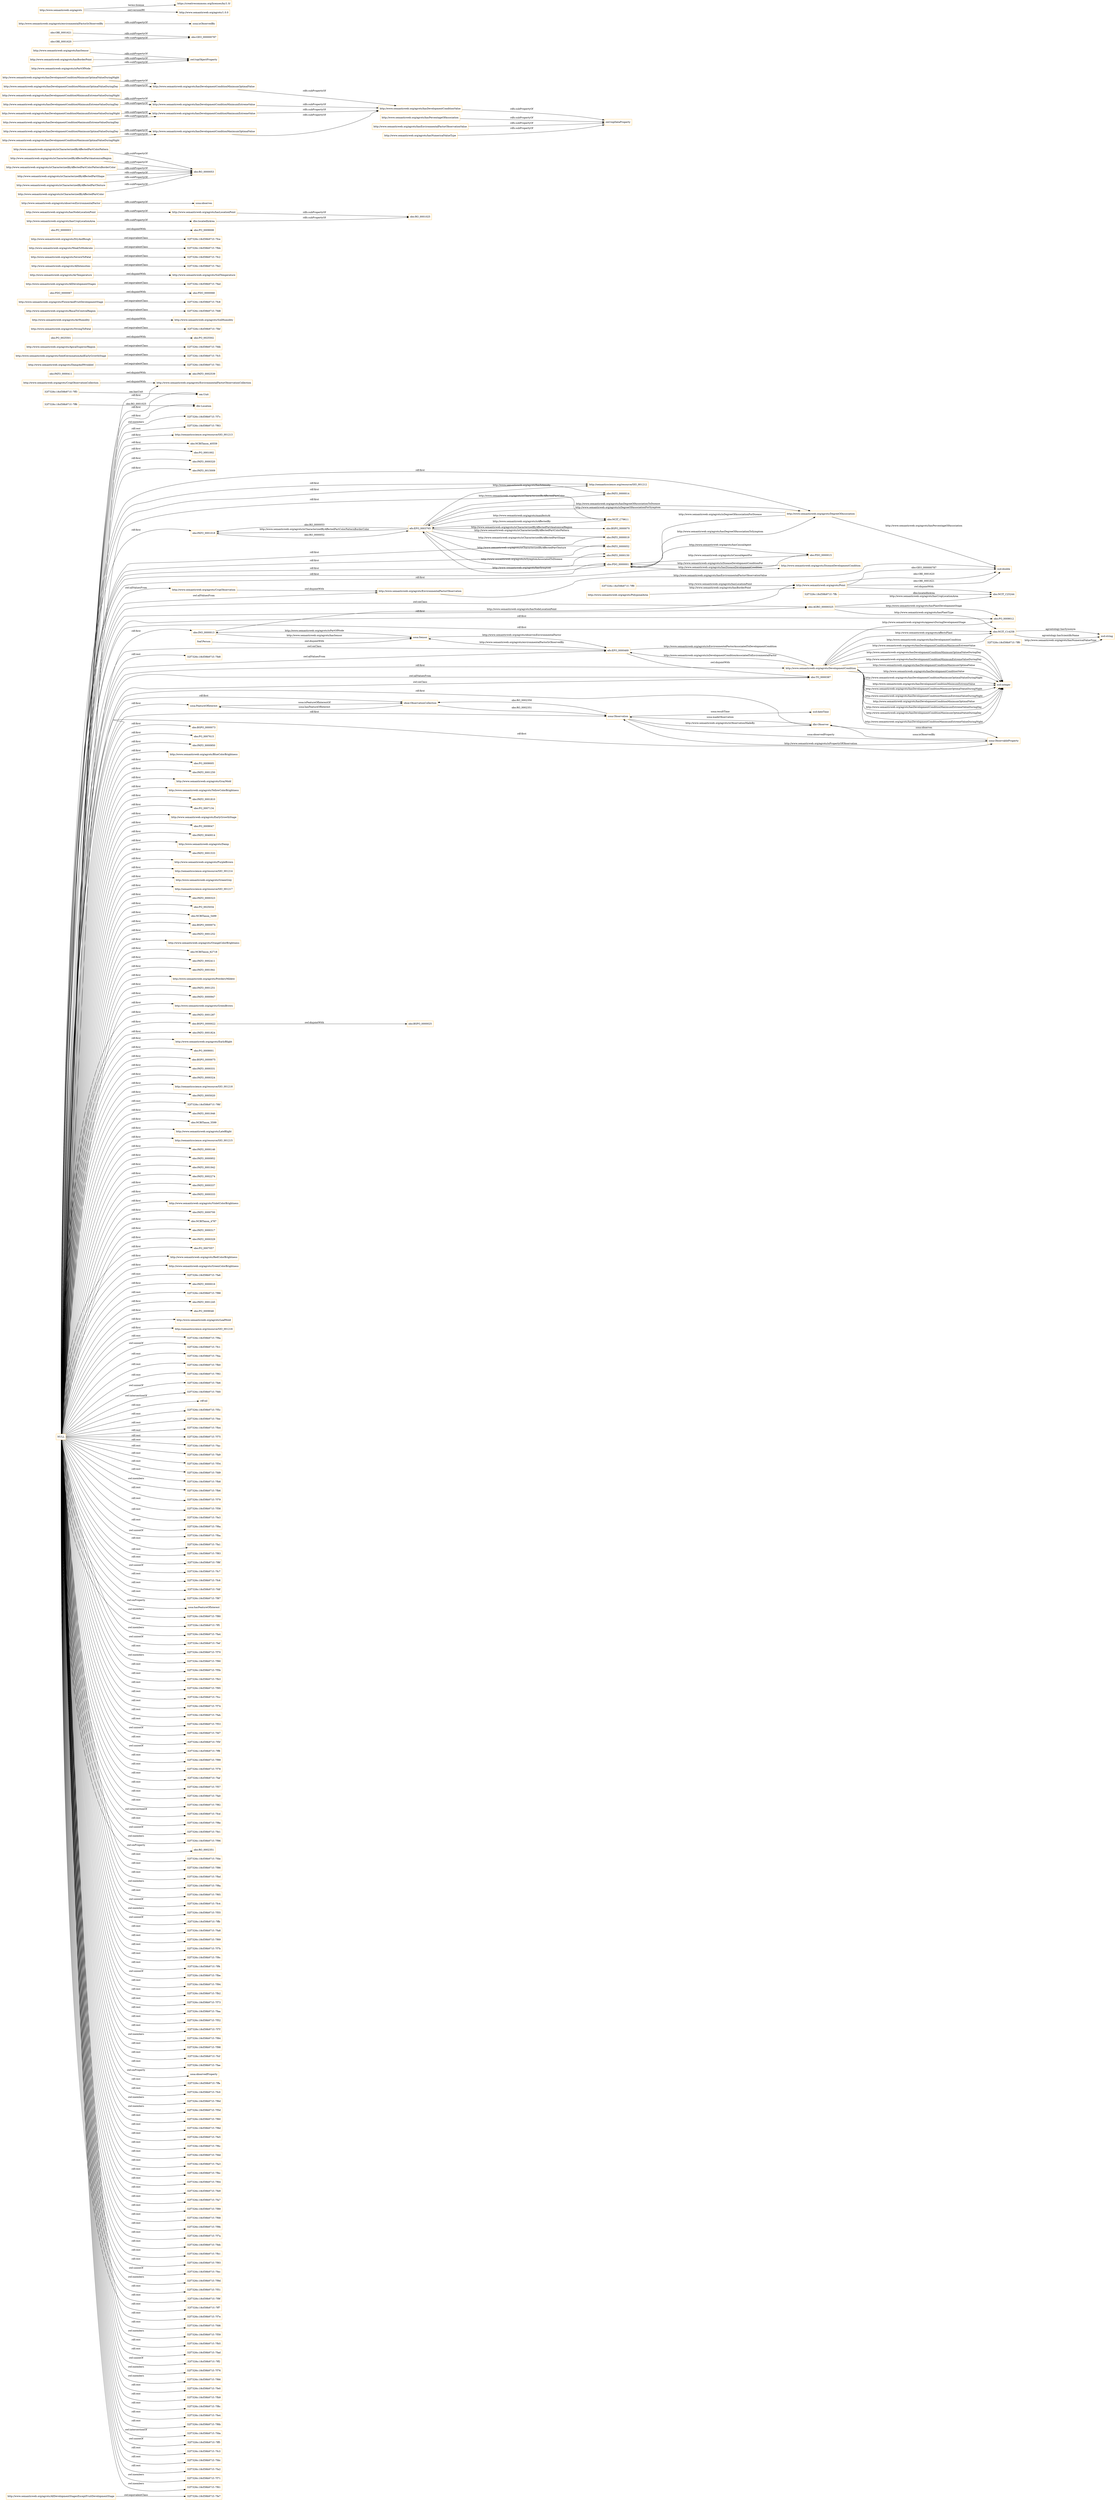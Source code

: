 digraph ar2dtool_diagram { 
rankdir=LR;
size="1501"
node [shape = rectangle, color="orange"]; "http://www.semanticweb.org/agrots/AllDevelopmentStagesExceptFruitDevelopmentStage" "http://semanticscience.org/resource/SIO_001213" "obo:NCBITaxon_40559" "obo:PO_0001002" "obo:PATO_0000320" "obo:PATO_0015009" "obo:PATO_0001018" "obo:PATO_0000411" "sosa:FeatureOfInterest" "obo:BSPO_0000073" "32f7326c:18cf39b971f:-7fd1" "obo:PO_0007615" "32f7326c:18cf39b971f:-7ff9" "32f7326c:18cf39b971f:-7ff6" "http://semanticscience.org/resource/SIO_001212" "obo:PATO_0000950" "http://www.semanticweb.org/agrots/BlueColorBrightness" "obo:PO_0009005" "obo:INO_0000013" "obo:PATO_0001250" "http://www.semanticweb.org/agrots/SeedGerminationAndEarlyGrowthStage" "32f7326c:18cf39b971f:-7fdb" "obo:NCIT_C79611" "obo:PO_0025501" "dbr:Observer" "http://www.semanticweb.org/agrots/GrayMold" "http://www.semanticweb.org/agrots/StrongToFatal" "obo:TO_0000387" "obo:PO_0009012" "sosa:Sensor" "obo:PATO_0000014" "http://www.semanticweb.org/agrots/YellowColorBrightness" "obo:PATO_0001810" "obo:PO_0007134" "http://www.semanticweb.org/agrots/EarlyGrowthStage" "obo:PO_0009047" "obo:NCIT_C14258" "obo:PATO_0040014" "efo:EFO_0003765" "http://www.semanticweb.org/agrots/SoilHumidity" "http://www.semanticweb.org/agrots/Damp" "32f7326c:18cf39b971f:-7fd8" "obo:PATO_0001533" "32f7326c:18cf39b971f:-7fbf" "http://www.semanticweb.org/agrots/PurpleBrown" "http://www.semanticweb.org/agrots/AirHumidity" "http://semanticscience.org/resource/SIO_001214" "http://www.semanticweb.org/agrots/GreenGrey" "32f7326c:18cf39b971f:-7ff0" "http://semanticscience.org/resource/SIO_001217" "obo:PATO_0000323" "http://www.semanticweb.org/agrots/FlowerAndFruitDevelopmentStage" "obo:PO_0025034" "obo:NCBITaxon_5499" "obo:BSPO_0000074" "sosa:Observation" "obo:PATO_0001252" "http://www.semanticweb.org/agrots/OrangeColorBrightness" "obo:NCBITaxon_62718" "obo:PATO_0002411" "oboe:ObservationCollection" "obo:PATO_0001941" "http://www.semanticweb.org/agrots/PowderyMildew" "32f7326c:18cf39b971f:-7fc8" "obo:PATO_0001251" "obo:PATO_0000947" "obo:PDO_0000067" "http://www.semanticweb.org/agrots/GreenBrown" "obo:NCIT_C25244" "obo:PO_0025502" "foaf:Person" "obo:PATO_0001287" "obo:BSPO_0000022" "http://www.semanticweb.org/agrots/CropObservation" "http://www.semanticweb.org/agrots/CropObservationCollection" "obo:AGRO_00000325" "http://www.semanticweb.org/agrots/DevelopmentCondition" "http://www.semanticweb.org/agrots/ApicalSuperiorRegion" "obo:PATO_0001824" "http://www.semanticweb.org/agrots/EarlyBlight" "32f7326c:18cf39b971f:-7fed" "http://www.semanticweb.org/agrots/AllDevelopmentStages" "obo:PO_0009001" "http://www.semanticweb.org/agrots/AirTemperature" "obo:BSPO_0000075" "obo:PDO_0000015" "obo:PATO_0000331" "obo:PATO_0000019" "obo:PATO_0000324" "http://semanticscience.org/resource/SIO_001218" "obo:PATO_0005020" "http://www.semanticweb.org/agrots/EnvironmentalFactorObservationCollection" "obo:PATO_0001946" "http://www.semanticweb.org/agrots/AllIntensities" "obo:PATO_0000150" "32f7326c:18cf39b971f:-7fc2" "obo:NCBITaxon_5599" "http://www.semanticweb.org/agrots/PolygonalArea" "http://www.semanticweb.org/agrots/DampAndWrinkled" "32f7326c:18cf39b971f:-7fe7" "http://www.semanticweb.org/agrots/LateBlight" "obo:BSPO_0000025" "http://semanticscience.org/resource/SIO_001215" "32f7326c:18cf39b971f:-7fe2" "obo:PATO_0000052" "32f7326c:18cf39b971f:-7fbb" "32f7326c:18cf39b971f:-7ffc" "obo:PATO_0000146" "obo:PATO_0000952" "32f7326c:18cf39b971f:-7fce" "obo:PO_0009008" "obo:PATO_0001942" "obo:PATO_0002274" "http://www.semanticweb.org/agrots/EnvironmentalFactorObservation" "obo:PDO_0000068" "obo:BSPO_0000070" "obo:PATO_0000337" "obo:PATO_0000333" "efo:EFO_0000469" "sosa:ObservableProperty" "http://www.semanticweb.org/agrots/VioletColorBrightness" "obo:PATO_0002539" "http://www.semanticweb.org/agrots/SoilTemperature" "obo:PATO_0000700" "32f7326c:18cf39b971f:-7ff3" "obo:NCBITaxon_4787" "obo:PATO_0000317" "obo:PATO_0000329" "http://www.semanticweb.org/agrots/DegreeOfAssociation" "obo:PO_0007057" "http://www.semanticweb.org/agrots/DiseaseDevelopmentCondition" "http://www.semanticweb.org/agrots/RedColorBrightness" "http://www.semanticweb.org/agrots/GreenColorBrightness" "http://www.semanticweb.org/agrots/SevereToFatal" "om:Unit" "obo:PATO_0000016" "http://www.semanticweb.org/agrots/Point" "http://www.semanticweb.org/agrots/DryAndRough" "dbr:Location" "http://www.semanticweb.org/agrots/WeakToModerate" "obo:PATO_0001245" "obo:PO_0009046" "http://www.semanticweb.org/agrots/LeafMold" "32f7326c:18cf39b971f:-7fc5" "obo:PDO_0000001" "http://www.semanticweb.org/agrots/BasalToCentralRegion" "obo:PO_0000003" "http://semanticscience.org/resource/SIO_001216" ; /*classes style*/
	"http://www.semanticweb.org/agrots/hasNodeLocationPoint" -> "http://www.semanticweb.org/agrots/hasLocationPoint" [ label = "rdfs:subPropertyOf" ];
	"http://www.semanticweb.org/agrots/AllDevelopmentStages" -> "32f7326c:18cf39b971f:-7fed" [ label = "owl:equivalentClass" ];
	"http://www.semanticweb.org/agrots/observesEnvironmentalFactor" -> "sosa:observes" [ label = "rdfs:subPropertyOf" ];
	"http://www.semanticweb.org/agrots/isCharacterizedByAffectedPartColorPattern" -> "obo:RO_0000053" [ label = "rdfs:subPropertyOf" ];
	"http://www.semanticweb.org/agrots/hasDevelopmentConditionMaximumExtremeValueDuringNight" -> "http://www.semanticweb.org/agrots/hasDevelopmentConditionMaximumExtremeValue" [ label = "rdfs:subPropertyOf" ];
	"obo:BSPO_0000022" -> "obo:BSPO_0000025" [ label = "owl:disjointWith" ];
	"http://www.semanticweb.org/agrots/CropObservationCollection" -> "http://www.semanticweb.org/agrots/EnvironmentalFactorObservationCollection" [ label = "owl:disjointWith" ];
	"http://www.semanticweb.org/agrots/ApicalSuperiorRegion" -> "32f7326c:18cf39b971f:-7fdb" [ label = "owl:equivalentClass" ];
	"http://www.semanticweb.org/agrots/CropObservation" -> "http://www.semanticweb.org/agrots/EnvironmentalFactorObservation" [ label = "owl:disjointWith" ];
	"http://www.semanticweb.org/agrots/hasSensor" -> "owl:topObjectProperty" [ label = "rdfs:subPropertyOf" ];
	"http://www.semanticweb.org/agrots/Point" -> "obo:NCIT_C25244" [ label = "owl:disjointWith" ];
	"http://www.semanticweb.org/agrots/hasDevelopmentConditionMinimumOptimalValueDuringNight" -> "http://www.semanticweb.org/agrots/hasDevelopmentConditionMinimumOptimalValue" [ label = "rdfs:subPropertyOf" ];
	"http://www.semanticweb.org/agrots/AllDevelopmentStagesExceptFruitDevelopmentStage" -> "32f7326c:18cf39b971f:-7fe7" [ label = "owl:equivalentClass" ];
	"http://www.semanticweb.org/agrots/hasBorderPoint" -> "owl:topObjectProperty" [ label = "rdfs:subPropertyOf" ];
	"obo:OBI_0001621" -> "obo:GEO_000000787" [ label = "rdfs:subPropertyOf" ];
	"http://www.semanticweb.org/agrots/hasPercentageOfAssociation" -> "owl:topDataProperty" [ label = "rdfs:subPropertyOf" ];
	"obo:PATO_0000411" -> "obo:PATO_0002539" [ label = "owl:disjointWith" ];
	"http://www.semanticweb.org/agrots/isCharacterizedByAffectedPartAnatomicalRegion" -> "obo:RO_0000053" [ label = "rdfs:subPropertyOf" ];
	"http://www.semanticweb.org/agrots/hasDevelopmentConditionMinimumExtremeValue" -> "http://www.semanticweb.org/agrots/hasDevelopmentConditionValue" [ label = "rdfs:subPropertyOf" ];
	"http://www.semanticweb.org/agrots/hasDevelopmentConditionMinimumOptimalValue" -> "http://www.semanticweb.org/agrots/hasDevelopmentConditionValue" [ label = "rdfs:subPropertyOf" ];
	"http://www.semanticweb.org/agrots/BasalToCentralRegion" -> "32f7326c:18cf39b971f:-7fd8" [ label = "owl:equivalentClass" ];
	"http://www.semanticweb.org/agrots/FlowerAndFruitDevelopmentStage" -> "32f7326c:18cf39b971f:-7fc8" [ label = "owl:equivalentClass" ];
	"obo:PO_0025501" -> "obo:PO_0025502" [ label = "owl:disjointWith" ];
	"http://www.semanticweb.org/agrots/isCharacterizedByAffectedPartColorPatternBorderColor" -> "obo:RO_0000053" [ label = "rdfs:subPropertyOf" ];
	"http://www.semanticweb.org/agrots/isPartOfNode" -> "owl:topObjectProperty" [ label = "rdfs:subPropertyOf" ];
	"http://www.semanticweb.org/agrots/hasDevelopmentConditionMinimumExtremeValueDuringNight" -> "http://www.semanticweb.org/agrots/hasDevelopmentConditionMinimumExtremeValue" [ label = "rdfs:subPropertyOf" ];
	"http://www.semanticweb.org/agrots/SeedGerminationAndEarlyGrowthStage" -> "32f7326c:18cf39b971f:-7fc5" [ label = "owl:equivalentClass" ];
	"obo:OBI_0001620" -> "obo:GEO_000000787" [ label = "rdfs:subPropertyOf" ];
	"efo:EFO_0000469" -> "obo:TO_0000387" [ label = "owl:disjointWith" ];
	"http://www.semanticweb.org/agrots/hasDevelopmentConditionMaximumExtremeValueDuringDay" -> "http://www.semanticweb.org/agrots/hasDevelopmentConditionMaximumExtremeValue" [ label = "rdfs:subPropertyOf" ];
	"NULL" -> "http://www.semanticweb.org/agrots/YellowColorBrightness" [ label = "rdf:first" ];
	"NULL" -> "obo:PATO_0000700" [ label = "rdf:first" ];
	"NULL" -> "obo:NCBITaxon_62718" [ label = "rdf:first" ];
	"NULL" -> "32f7326c:18cf39b971f:-7f9a" [ label = "rdf:rest" ];
	"NULL" -> "obo:AGRO_00000325" [ label = "owl:onClass" ];
	"NULL" -> "obo:PO_0009001" [ label = "rdf:first" ];
	"NULL" -> "obo:PO_0007057" [ label = "rdf:first" ];
	"NULL" -> "32f7326c:18cf39b971f:-7fc1" [ label = "owl:unionOf" ];
	"NULL" -> "32f7326c:18cf39b971f:-7fea" [ label = "rdf:rest" ];
	"NULL" -> "32f7326c:18cf39b971f:-7fb0" [ label = "rdf:rest" ];
	"NULL" -> "32f7326c:18cf39b971f:-7f92" [ label = "rdf:rest" ];
	"NULL" -> "sosa:Observation" [ label = "rdf:first" ];
	"NULL" -> "obo:PATO_0000952" [ label = "rdf:first" ];
	"NULL" -> "32f7326c:18cf39b971f:-7fe6" [ label = "owl:unionOf" ];
	"NULL" -> "32f7326c:18cf39b971f:-7fd0" [ label = "owl:intersectionOf" ];
	"NULL" -> "om:Unit" [ label = "rdf:first" ];
	"NULL" -> "rdf:nil" [ label = "rdf:rest" ];
	"NULL" -> "dbr:Observer" [ label = "rdf:first" ];
	"NULL" -> "http://www.semanticweb.org/agrots/GreenBrown" [ label = "rdf:first" ];
	"NULL" -> "obo:PATO_0000331" [ label = "rdf:first" ];
	"NULL" -> "32f7326c:18cf39b971f:-7f5c" [ label = "rdf:rest" ];
	"NULL" -> "http://www.semanticweb.org/agrots/DegreeOfAssociation" [ label = "rdf:first" ];
	"NULL" -> "32f7326c:18cf39b971f:-7fee" [ label = "rdf:rest" ];
	"NULL" -> "obo:PATO_0005020" [ label = "rdf:first" ];
	"NULL" -> "32f7326c:18cf39b971f:-7fb4" [ label = "rdf:rest" ];
	"NULL" -> "32f7326c:18cf39b971f:-7f75" [ label = "rdf:rest" ];
	"NULL" -> "32f7326c:18cf39b971f:-7fac" [ label = "rdf:rest" ];
	"NULL" -> "obo:NCBITaxon_5499" [ label = "rdf:first" ];
	"NULL" -> "obo:PATO_0001946" [ label = "rdf:first" ];
	"NULL" -> "obo:PATO_0015009" [ label = "rdf:first" ];
	"NULL" -> "sosa:ObservableProperty" [ label = "rdf:first" ];
	"NULL" -> "32f7326c:18cf39b971f:-7fa9" [ label = "rdf:rest" ];
	"NULL" -> "32f7326c:18cf39b971f:-7f54" [ label = "rdf:rest" ];
	"NULL" -> "http://semanticscience.org/resource/SIO_001217" [ label = "rdf:first" ];
	"NULL" -> "32f7326c:18cf39b971f:-7fd9" [ label = "rdf:rest" ];
	"NULL" -> "obo:PATO_0000317" [ label = "rdf:first" ];
	"NULL" -> "32f7326c:18cf39b971f:-7fb8" [ label = "rdf:rest" ];
	"NULL" -> "obo:BSPO_0000073" [ label = "rdf:first" ];
	"NULL" -> "32f7326c:18cf39b971f:-7fb6" [ label = "owl:members" ];
	"NULL" -> "obo:PATO_0001941" [ label = "rdf:first" ];
	"NULL" -> "32f7326c:18cf39b971f:-7f79" [ label = "rdf:rest" ];
	"NULL" -> "http://semanticscience.org/resource/SIO_001212" [ label = "rdf:first" ];
	"NULL" -> "32f7326c:18cf39b971f:-7f58" [ label = "rdf:rest" ];
	"NULL" -> "sosa:FeatureOfInterest" [ label = "rdf:first" ];
	"NULL" -> "http://www.semanticweb.org/agrots/BlueColorBrightness" [ label = "rdf:first" ];
	"NULL" -> "32f7326c:18cf39b971f:-7fe3" [ label = "rdf:rest" ];
	"NULL" -> "32f7326c:18cf39b971f:-7f6a" [ label = "rdf:rest" ];
	"NULL" -> "http://www.semanticweb.org/agrots/CropObservation" [ label = "owl:allValuesFrom" ];
	"NULL" -> "32f7326c:18cf39b971f:-7fba" [ label = "owl:unionOf" ];
	"NULL" -> "32f7326c:18cf39b971f:-7fa1" [ label = "rdf:rest" ];
	"NULL" -> "32f7326c:18cf39b971f:-7f83" [ label = "rdf:rest" ];
	"NULL" -> "obo:BSPO_0000022" [ label = "rdf:first" ];
	"NULL" -> "obo:PDO_0000001" [ label = "rdf:first" ];
	"NULL" -> "obo:NCBITaxon_5599" [ label = "rdf:first" ];
	"NULL" -> "http://semanticscience.org/resource/SIO_001213" [ label = "rdf:first" ];
	"NULL" -> "32f7326c:18cf39b971f:-7f8f" [ label = "rdf:rest" ];
	"NULL" -> "32f7326c:18cf39b971f:-7fc7" [ label = "owl:unionOf" ];
	"NULL" -> "obo:PATO_0001251" [ label = "rdf:first" ];
	"NULL" -> "32f7326c:18cf39b971f:-7fc6" [ label = "rdf:rest" ];
	"NULL" -> "32f7326c:18cf39b971f:-7fdf" [ label = "rdf:rest" ];
	"NULL" -> "32f7326c:18cf39b971f:-7f87" [ label = "rdf:rest" ];
	"NULL" -> "sosa:hasFeatureOfInterest" [ label = "owl:onProperty" ];
	"NULL" -> "32f7326c:18cf39b971f:-7f80" [ label = "owl:members" ];
	"NULL" -> "32f7326c:18cf39b971f:-7ff1" [ label = "rdf:rest" ];
	"NULL" -> "32f7326c:18cf39b971f:-7fa4" [ label = "owl:members" ];
	"NULL" -> "obo:PO_0007134" [ label = "rdf:first" ];
	"NULL" -> "obo:PATO_0001252" [ label = "rdf:first" ];
	"NULL" -> "obo:PATO_0000052" [ label = "rdf:first" ];
	"NULL" -> "32f7326c:18cf39b971f:-7fef" [ label = "owl:unionOf" ];
	"NULL" -> "32f7326c:18cf39b971f:-7f70" [ label = "rdf:rest" ];
	"NULL" -> "32f7326c:18cf39b971f:-7f90" [ label = "owl:members" ];
	"NULL" -> "obo:PATO_0001018" [ label = "rdf:first" ];
	"NULL" -> "32f7326c:18cf39b971f:-7f5b" [ label = "rdf:rest" ];
	"NULL" -> "32f7326c:18cf39b971f:-7fb3" [ label = "rdf:rest" ];
	"NULL" -> "32f7326c:18cf39b971f:-7f95" [ label = "rdf:rest" ];
	"NULL" -> "32f7326c:18cf39b971f:-7fcc" [ label = "rdf:rest" ];
	"NULL" -> "32f7326c:18cf39b971f:-7f74" [ label = "rdf:rest" ];
	"NULL" -> "32f7326c:18cf39b971f:-7fab" [ label = "rdf:rest" ];
	"NULL" -> "obo:AGRO_00000325" [ label = "rdf:first" ];
	"NULL" -> "32f7326c:18cf39b971f:-7f53" [ label = "rdf:rest" ];
	"NULL" -> "http://www.semanticweb.org/agrots/LeafMold" [ label = "rdf:first" ];
	"NULL" -> "obo:PO_0009046" [ label = "rdf:first" ];
	"NULL" -> "obo:PATO_0040014" [ label = "rdf:first" ];
	"NULL" -> "obo:PATO_0000146" [ label = "rdf:first" ];
	"NULL" -> "32f7326c:18cf39b971f:-7fd7" [ label = "owl:unionOf" ];
	"NULL" -> "32f7326c:18cf39b971f:-7f5f" [ label = "rdf:rest" ];
	"NULL" -> "32f7326c:18cf39b971f:-7ff8" [ label = "owl:unionOf" ];
	"NULL" -> "32f7326c:18cf39b971f:-7f99" [ label = "rdf:rest" ];
	"NULL" -> "obo:PATO_0001942" [ label = "rdf:first" ];
	"NULL" -> "obo:NCBITaxon_4787" [ label = "rdf:first" ];
	"NULL" -> "32f7326c:18cf39b971f:-7f78" [ label = "rdf:rest" ];
	"NULL" -> "oboe:ObservationCollection" [ label = "rdf:first" ];
	"NULL" -> "32f7326c:18cf39b971f:-7faf" [ label = "rdf:rest" ];
	"NULL" -> "32f7326c:18cf39b971f:-7f57" [ label = "rdf:rest" ];
	"NULL" -> "obo:PATO_0000950" [ label = "rdf:first" ];
	"NULL" -> "obo:PATO_0000019" [ label = "rdf:first" ];
	"NULL" -> "obo:PATO_0000324" [ label = "rdf:first" ];
	"NULL" -> "obo:INO_0000013" [ label = "rdf:first" ];
	"NULL" -> "obo:NCIT_C79611" [ label = "rdf:first" ];
	"NULL" -> "32f7326c:18cf39b971f:-7fa0" [ label = "rdf:rest" ];
	"NULL" -> "32f7326c:18cf39b971f:-7f82" [ label = "rdf:rest" ];
	"NULL" -> "obo:PATO_0000014" [ label = "rdf:first" ];
	"NULL" -> "obo:PATO_0000320" [ label = "rdf:first" ];
	"NULL" -> "32f7326c:18cf39b971f:-7fcd" [ label = "owl:intersectionOf" ];
	"NULL" -> "32f7326c:18cf39b971f:-7f8e" [ label = "rdf:rest" ];
	"NULL" -> "32f7326c:18cf39b971f:-7fe1" [ label = "owl:unionOf" ];
	"NULL" -> "obo:PATO_0001810" [ label = "rdf:first" ];
	"NULL" -> "http://semanticscience.org/resource/SIO_001215" [ label = "rdf:first" ];
	"NULL" -> "32f7326c:18cf39b971f:-7f96" [ label = "owl:members" ];
	"NULL" -> "http://www.semanticweb.org/agrots/LateBlight" [ label = "rdf:first" ];
	"NULL" -> "obo:PO_0025034" [ label = "rdf:first" ];
	"NULL" -> "obo:RO_0002351" [ label = "owl:onProperty" ];
	"NULL" -> "32f7326c:18cf39b971f:-7fde" [ label = "rdf:rest" ];
	"NULL" -> "http://www.semanticweb.org/agrots/OrangeColorBrightness" [ label = "rdf:first" ];
	"NULL" -> "32f7326c:18cf39b971f:-7f86" [ label = "rdf:rest" ];
	"NULL" -> "32f7326c:18cf39b971f:-7fbd" [ label = "rdf:rest" ];
	"NULL" -> "32f7326c:18cf39b971f:-7f8a" [ label = "owl:members" ];
	"NULL" -> "32f7326c:18cf39b971f:-7f65" [ label = "rdf:rest" ];
	"NULL" -> "32f7326c:18cf39b971f:-7fc4" [ label = "owl:unionOf" ];
	"NULL" -> "32f7326c:18cf39b971f:-7f55" [ label = "owl:members" ];
	"NULL" -> "32f7326c:18cf39b971f:-7ffb" [ label = "owl:unionOf" ];
	"NULL" -> "dbr:Location" [ label = "rdf:first" ];
	"NULL" -> "32f7326c:18cf39b971f:-7fa8" [ label = "rdf:rest" ];
	"NULL" -> "obo:NCBITaxon_40559" [ label = "rdf:first" ];
	"NULL" -> "http://semanticscience.org/resource/SIO_001218" [ label = "rdf:first" ];
	"NULL" -> "http://www.semanticweb.org/agrots/EnvironmentalFactorObservation" [ label = "owl:allValuesFrom" ];
	"NULL" -> "32f7326c:18cf39b971f:-7f69" [ label = "rdf:rest" ];
	"NULL" -> "32f7326c:18cf39b971f:-7f7b" [ label = "rdf:rest" ];
	"NULL" -> "32f7326c:18cf39b971f:-7f9c" [ label = "rdf:rest" ];
	"NULL" -> "obo:PDO_0000015" [ label = "rdf:first" ];
	"NULL" -> "32f7326c:18cf39b971f:-7ff4" [ label = "rdf:rest" ];
	"NULL" -> "obo:NCIT_C14258" [ label = "rdf:first" ];
	"NULL" -> "obo:PATO_0000333" [ label = "rdf:first" ];
	"NULL" -> "32f7326c:18cf39b971f:-7fbe" [ label = "owl:unionOf" ];
	"NULL" -> "obo:BSPO_0000074" [ label = "rdf:first" ];
	"NULL" -> "32f7326c:18cf39b971f:-7f94" [ label = "rdf:rest" ];
	"NULL" -> "32f7326c:18cf39b971f:-7fb2" [ label = "rdf:rest" ];
	"NULL" -> "http://www.semanticweb.org/agrots/PowderyMildew" [ label = "rdf:first" ];
	"NULL" -> "32f7326c:18cf39b971f:-7f73" [ label = "rdf:rest" ];
	"NULL" -> "32f7326c:18cf39b971f:-7faa" [ label = "rdf:rest" ];
	"NULL" -> "32f7326c:18cf39b971f:-7f52" [ label = "rdf:rest" ];
	"NULL" -> "32f7326c:18cf39b971f:-7f7f" [ label = "rdf:rest" ];
	"NULL" -> "32f7326c:18cf39b971f:-7f84" [ label = "owl:members" ];
	"NULL" -> "32f7326c:18cf39b971f:-7f98" [ label = "rdf:rest" ];
	"NULL" -> "32f7326c:18cf39b971f:-7fcf" [ label = "rdf:rest" ];
	"NULL" -> "obo:PATO_0001533" [ label = "rdf:first" ];
	"NULL" -> "http://semanticscience.org/resource/SIO_001214" [ label = "rdf:first" ];
	"NULL" -> "32f7326c:18cf39b971f:-7fae" [ label = "rdf:rest" ];
	"NULL" -> "obo:PATO_0001287" [ label = "rdf:first" ];
	"NULL" -> "http://www.semanticweb.org/agrots/DevelopmentCondition" [ label = "rdf:first" ];
	"NULL" -> "obo:PATO_0000947" [ label = "rdf:first" ];
	"NULL" -> "sosa:observedProperty" [ label = "owl:onProperty" ];
	"NULL" -> "obo:PO_0009012" [ label = "rdf:first" ];
	"NULL" -> "32f7326c:18cf39b971f:-7ffa" [ label = "rdf:rest" ];
	"NULL" -> "32f7326c:18cf39b971f:-7fc0" [ label = "rdf:rest" ];
	"NULL" -> "32f7326c:18cf39b971f:-7f6d" [ label = "owl:members" ];
	"NULL" -> "32f7326c:18cf39b971f:-7f5d" [ label = "owl:members" ];
	"NULL" -> "efo:EFO_0000469" [ label = "owl:onClass" ];
	"NULL" -> "obo:PO_0007615" [ label = "rdf:first" ];
	"NULL" -> "efo:EFO_0000469" [ label = "owl:allValuesFrom" ];
	"NULL" -> "http://www.semanticweb.org/agrots/RedColorBrightness" [ label = "rdf:first" ];
	"NULL" -> "32f7326c:18cf39b971f:-7f60" [ label = "rdf:rest" ];
	"NULL" -> "obo:PATO_0000337" [ label = "rdf:first" ];
	"NULL" -> "32f7326c:18cf39b971f:-7f8d" [ label = "rdf:rest" ];
	"NULL" -> "32f7326c:18cf39b971f:-7fe5" [ label = "rdf:rest" ];
	"NULL" -> "obo:PATO_0000016" [ label = "rdf:first" ];
	"NULL" -> "obo:PATO_0002411" [ label = "rdf:first" ];
	"NULL" -> "32f7326c:18cf39b971f:-7f6c" [ label = "rdf:rest" ];
	"NULL" -> "http://www.semanticweb.org/agrots/EarlyBlight" [ label = "rdf:first" ];
	"NULL" -> "32f7326c:18cf39b971f:-7fdd" [ label = "rdf:rest" ];
	"NULL" -> "32f7326c:18cf39b971f:-7fa3" [ label = "rdf:rest" ];
	"NULL" -> "http://www.semanticweb.org/agrots/GreenColorBrightness" [ label = "rdf:first" ];
	"NULL" -> "32f7326c:18cf39b971f:-7fbc" [ label = "rdf:rest" ];
	"NULL" -> "http://www.semanticweb.org/agrots/EnvironmentalFactorObservationCollection" [ label = "rdf:first" ];
	"NULL" -> "32f7326c:18cf39b971f:-7f64" [ label = "rdf:rest" ];
	"NULL" -> "32f7326c:18cf39b971f:-7fe9" [ label = "rdf:rest" ];
	"NULL" -> "obo:PATO_0002274" [ label = "rdf:first" ];
	"NULL" -> "32f7326c:18cf39b971f:-7fa7" [ label = "rdf:rest" ];
	"NULL" -> "32f7326c:18cf39b971f:-7f89" [ label = "rdf:rest" ];
	"NULL" -> "obo:PO_0001002" [ label = "rdf:first" ];
	"NULL" -> "obo:PO_0009047" [ label = "rdf:first" ];
	"NULL" -> "32f7326c:18cf39b971f:-7f68" [ label = "rdf:rest" ];
	"NULL" -> "http://www.semanticweb.org/agrots/GrayMold" [ label = "rdf:first" ];
	"NULL" -> "32f7326c:18cf39b971f:-7f9b" [ label = "rdf:rest" ];
	"NULL" -> "32f7326c:18cf39b971f:-7f7a" [ label = "rdf:rest" ];
	"NULL" -> "32f7326c:18cf39b971f:-7feb" [ label = "rdf:rest" ];
	"NULL" -> "obo:TO_0000387" [ label = "owl:allValuesFrom" ];
	"NULL" -> "32f7326c:18cf39b971f:-7fb1" [ label = "rdf:rest" ];
	"NULL" -> "http://www.semanticweb.org/agrots/Damp" [ label = "rdf:first" ];
	"NULL" -> "obo:PATO_0001250" [ label = "rdf:first" ];
	"NULL" -> "32f7326c:18cf39b971f:-7f93" [ label = "rdf:rest" ];
	"NULL" -> "obo:PATO_0000329" [ label = "rdf:first" ];
	"NULL" -> "32f7326c:18cf39b971f:-7fec" [ label = "owl:unionOf" ];
	"NULL" -> "32f7326c:18cf39b971f:-7f9d" [ label = "owl:members" ];
	"NULL" -> "32f7326c:18cf39b971f:-7f51" [ label = "rdf:rest" ];
	"NULL" -> "32f7326c:18cf39b971f:-7f9f" [ label = "rdf:rest" ];
	"NULL" -> "32f7326c:18cf39b971f:-7ff7" [ label = "rdf:rest" ];
	"NULL" -> "32f7326c:18cf39b971f:-7f7e" [ label = "rdf:rest" ];
	"NULL" -> "obo:PATO_0001245" [ label = "rdf:first" ];
	"NULL" -> "http://www.semanticweb.org/agrots/GreenGrey" [ label = "rdf:first" ];
	"NULL" -> "obo:BSPO_0000075" [ label = "rdf:first" ];
	"NULL" -> "32f7326c:18cf39b971f:-7fd6" [ label = "rdf:rest" ];
	"NULL" -> "32f7326c:18cf39b971f:-7f59" [ label = "owl:members" ];
	"NULL" -> "32f7326c:18cf39b971f:-7fb5" [ label = "rdf:rest" ];
	"NULL" -> "32f7326c:18cf39b971f:-7fad" [ label = "rdf:rest" ];
	"NULL" -> "obo:TO_0000387" [ label = "owl:onClass" ];
	"NULL" -> "32f7326c:18cf39b971f:-7ff2" [ label = "owl:unionOf" ];
	"NULL" -> "http://www.semanticweb.org/agrots/VioletColorBrightness" [ label = "rdf:first" ];
	"NULL" -> "http://semanticscience.org/resource/SIO_001216" [ label = "rdf:first" ];
	"NULL" -> "32f7326c:18cf39b971f:-7f76" [ label = "owl:members" ];
	"NULL" -> "32f7326c:18cf39b971f:-7f66" [ label = "owl:members" ];
	"NULL" -> "32f7326c:18cf39b971f:-7fe0" [ label = "rdf:rest" ];
	"NULL" -> "32f7326c:18cf39b971f:-7fb9" [ label = "rdf:rest" ];
	"NULL" -> "obo:PATO_0000150" [ label = "rdf:first" ];
	"NULL" -> "32f7326c:18cf39b971f:-7f8c" [ label = "rdf:rest" ];
	"NULL" -> "32f7326c:18cf39b971f:-7fe4" [ label = "rdf:rest" ];
	"NULL" -> "32f7326c:18cf39b971f:-7f6b" [ label = "rdf:rest" ];
	"NULL" -> "32f7326c:18cf39b971f:-7fda" [ label = "owl:intersectionOf" ];
	"NULL" -> "32f7326c:18cf39b971f:-7ff5" [ label = "owl:unionOf" ];
	"NULL" -> "32f7326c:18cf39b971f:-7fc3" [ label = "rdf:rest" ];
	"NULL" -> "32f7326c:18cf39b971f:-7fdc" [ label = "rdf:rest" ];
	"NULL" -> "32f7326c:18cf39b971f:-7fa2" [ label = "rdf:rest" ];
	"NULL" -> "http://www.semanticweb.org/agrots/EarlyGrowthStage" [ label = "rdf:first" ];
	"NULL" -> "32f7326c:18cf39b971f:-7f71" [ label = "owl:members" ];
	"NULL" -> "32f7326c:18cf39b971f:-7f61" [ label = "owl:members" ];
	"NULL" -> "32f7326c:18cf39b971f:-7f7c" [ label = "owl:members" ];
	"NULL" -> "32f7326c:18cf39b971f:-7f63" [ label = "rdf:rest" ];
	"NULL" -> "obo:PATO_0001824" [ label = "rdf:first" ];
	"NULL" -> "obo:PO_0009005" [ label = "rdf:first" ];
	"NULL" -> "32f7326c:18cf39b971f:-7fe8" [ label = "rdf:rest" ];
	"NULL" -> "32f7326c:18cf39b971f:-7f6f" [ label = "rdf:rest" ];
	"NULL" -> "http://www.semanticweb.org/agrots/PurpleBrown" [ label = "rdf:first" ];
	"NULL" -> "obo:PATO_0000323" [ label = "rdf:first" ];
	"NULL" -> "32f7326c:18cf39b971f:-7fa6" [ label = "rdf:rest" ];
	"NULL" -> "32f7326c:18cf39b971f:-7f88" [ label = "rdf:rest" ];
	"http://www.semanticweb.org/agrots/hasDevelopmentConditionMinimumExtremeValueDuringDay" -> "http://www.semanticweb.org/agrots/hasDevelopmentConditionMinimumExtremeValue" [ label = "rdfs:subPropertyOf" ];
	"http://www.semanticweb.org/agrots/isCharacterizedByAffectedPartShape" -> "obo:RO_0000053" [ label = "rdfs:subPropertyOf" ];
	"http://www.semanticweb.org/agrots/AirTemperature" -> "http://www.semanticweb.org/agrots/SoilTemperature" [ label = "owl:disjointWith" ];
	"http://www.semanticweb.org/agrots/hasEnvironmentalFactorObservationValue" -> "owl:topDataProperty" [ label = "rdfs:subPropertyOf" ];
	"http://www.semanticweb.org/agrots/hasDevelopmentConditionValue" -> "owl:topDataProperty" [ label = "rdfs:subPropertyOf" ];
	"http://www.semanticweb.org/agrots/SevereToFatal" -> "32f7326c:18cf39b971f:-7fc2" [ label = "owl:equivalentClass" ];
	"http://www.semanticweb.org/agrots/environmentalFactorIsObservedBy" -> "sosa:isObservedBy" [ label = "rdfs:subPropertyOf" ];
	"http://www.semanticweb.org/agrots/hasCropLocationArea" -> "dbo:locatedInArea" [ label = "rdfs:subPropertyOf" ];
	"http://www.semanticweb.org/agrots/StrongToFatal" -> "32f7326c:18cf39b971f:-7fbf" [ label = "owl:equivalentClass" ];
	"http://www.semanticweb.org/agrots/hasLocationPoint" -> "obo:RO_0001025" [ label = "rdfs:subPropertyOf" ];
	"http://www.semanticweb.org/agrots/AirHumidity" -> "http://www.semanticweb.org/agrots/SoilHumidity" [ label = "owl:disjointWith" ];
	"http://www.semanticweb.org/agrots/isCharacterizedByAffectedPartTexture" -> "obo:RO_0000053" [ label = "rdfs:subPropertyOf" ];
	"http://www.semanticweb.org/agrots/AllIntensities" -> "32f7326c:18cf39b971f:-7fe2" [ label = "owl:equivalentClass" ];
	"obo:PO_0000003" -> "obo:PO_0009008" [ label = "owl:disjointWith" ];
	"http://www.semanticweb.org/agrots/hasDevelopmentConditionMaximumOptimalValueDuringNight" -> "http://www.semanticweb.org/agrots/hasDevelopmentConditionMaximumOptimalValue" [ label = "rdfs:subPropertyOf" ];
	"http://www.semanticweb.org/agrots/WeakToModerate" -> "32f7326c:18cf39b971f:-7fbb" [ label = "owl:equivalentClass" ];
	"obo:PDO_0000067" -> "obo:PDO_0000068" [ label = "owl:disjointWith" ];
	"http://www.semanticweb.org/agrots/isCharacterizedByAffectedPartColor" -> "obo:RO_0000053" [ label = "rdfs:subPropertyOf" ];
	"dbo:locatedInArea" -> "obo:RO_0001025" [ label = "rdfs:subPropertyOf" ];
	"http://www.semanticweb.org/agrots/hasDevelopmentConditionMaximumOptimalValueDuringDay" -> "http://www.semanticweb.org/agrots/hasDevelopmentConditionMaximumOptimalValue" [ label = "rdfs:subPropertyOf" ];
	"http://www.semanticweb.org/agrots/hasNumericalValueType" -> "owl:topDataProperty" [ label = "rdfs:subPropertyOf" ];
	"http://www.semanticweb.org/agrots/DryAndRough" -> "32f7326c:18cf39b971f:-7fce" [ label = "owl:equivalentClass" ];
	"http://www.semanticweb.org/agrots/DampAndWrinkled" -> "32f7326c:18cf39b971f:-7fd1" [ label = "owl:equivalentClass" ];
	"http://www.semanticweb.org/agrots" -> "https://creativecommons.org/licenses/by/1.0/" [ label = "terms:license" ];
	"http://www.semanticweb.org/agrots" -> "http://www.semanticweb.org/agrots/1.0.0" [ label = "owl:versionIRI" ];
	"http://www.semanticweb.org/agrots/hasDevelopmentConditionMaximumExtremeValue" -> "http://www.semanticweb.org/agrots/hasDevelopmentConditionValue" [ label = "rdfs:subPropertyOf" ];
	"http://www.semanticweb.org/agrots/hasDevelopmentConditionMinimumOptimalValueDuringDay" -> "http://www.semanticweb.org/agrots/hasDevelopmentConditionMinimumOptimalValue" [ label = "rdfs:subPropertyOf" ];
	"foaf:Person" -> "sosa:Sensor" [ label = "owl:disjointWith" ];
	"http://www.semanticweb.org/agrots/hasDevelopmentConditionMaximumOptimalValue" -> "http://www.semanticweb.org/agrots/hasDevelopmentConditionValue" [ label = "rdfs:subPropertyOf" ];
	"obo:INO_0000013" -> "http://www.semanticweb.org/agrots/Point" [ label = "http://www.semanticweb.org/agrots/hasNodeLocationPoint" ];
	"obo:PDO_0000001" -> "obo:PDO_0000015" [ label = "http://www.semanticweb.org/agrots/hasCausalAgent" ];
	"efo:EFO_0003765" -> "obo:PATO_0000052" [ label = "http://www.semanticweb.org/agrots/isCharacterizedByAffectedPartShape" ];
	"http://www.semanticweb.org/agrots/DevelopmentCondition" -> "xsd:integer" [ label = "http://www.semanticweb.org/agrots/hasDevelopmentConditionMinimumOptimalValueDuringDay" ];
	"http://www.semanticweb.org/agrots/DevelopmentCondition" -> "obo:PO_0009012" [ label = "http://www.semanticweb.org/agrots/appearsDuringDevelopmentStage" ];
	"sosa:FeatureOfInterest" -> "oboe:ObservationCollection" [ label = "sosa:isFeatureOfInterestOf" ];
	"obo:PDO_0000015" -> "obo:PDO_0000001" [ label = "http://www.semanticweb.org/agrots/isCausalAgentFor" ];
	"http://www.semanticweb.org/agrots/DevelopmentCondition" -> "xsd:integer" [ label = "http://www.semanticweb.org/agrots/hasDevelopmentConditionMinimumExtremeValueDuringDay" ];
	"http://www.semanticweb.org/agrots/Point" -> "xsd:double" [ label = "obo:OBI_0001620" ];
	"http://www.semanticweb.org/agrots/Point" -> "xsd:double" [ label = "obo:OBI_0001621" ];
	"32f7326c:18cf39b971f:-7ffc" -> "obo:NCIT_C25244" [ label = "dbo:locatedInArea" ];
	"obo:NCIT_C14258" -> "xsd:string" [ label = "agrontology:hasSynonym" ];
	"http://www.semanticweb.org/agrots/DevelopmentCondition" -> "xsd:integer" [ label = "http://www.semanticweb.org/agrots/hasDevelopmentConditionMaximumOptimalValue" ];
	"http://www.semanticweb.org/agrots/DevelopmentCondition" -> "xsd:integer" [ label = "http://www.semanticweb.org/agrots/hasDevelopmentConditionValue" ];
	"efo:EFO_0000469" -> "sosa:Sensor" [ label = "http://www.semanticweb.org/agrots/environmentalFactorIsObservedBy" ];
	"dbr:Observer" -> "sosa:ObservableProperty" [ label = "sosa:observes" ];
	"http://www.semanticweb.org/agrots/DevelopmentCondition" -> "xsd:integer" [ label = "http://www.semanticweb.org/agrots/hasDevelopmentConditionMaximumOptimalValueDuringNight" ];
	"sosa:Sensor" -> "efo:EFO_0000469" [ label = "http://www.semanticweb.org/agrots/observesEnvironmentalFactor" ];
	"http://www.semanticweb.org/agrots/DevelopmentCondition" -> "xsd:integer" [ label = "http://www.semanticweb.org/agrots/hasDevelopmentConditionMinimumExtremeValue" ];
	"32f7326c:18cf39b971f:-7ff9" -> "http://www.semanticweb.org/agrots/Point" [ label = "http://www.semanticweb.org/agrots/hasLocationPoint" ];
	"http://www.semanticweb.org/agrots/Point" -> "xsd:double" [ label = "obo:GEO_000000787" ];
	"32f7326c:18cf39b971f:-7ff6" -> "dbr:Location" [ label = "obo:RO_0001025" ];
	"http://www.semanticweb.org/agrots/DevelopmentCondition" -> "efo:EFO_0000469" [ label = "http://www.semanticweb.org/agrots/isDevelopmentConditionAssociatedToEnvironmentalFactor" ];
	"obo:PDO_0000001" -> "http://www.semanticweb.org/agrots/DegreeOfAssociation" [ label = "http://www.semanticweb.org/agrots/hasDegreeOfAssociationToSymptom" ];
	"obo:NCIT_C14258" -> "xsd:string" [ label = "agrontology:hasScientificName" ];
	"oboe:ObservationCollection" -> "sosa:Observation" [ label = "obo:RO_0002351" ];
	"sosa:Observation" -> "oboe:ObservationCollection" [ label = "obo:RO_0002350" ];
	"obo:PATO_0001018" -> "efo:EFO_0003765" [ label = "obo:RO_0000052" ];
	"http://www.semanticweb.org/agrots/DiseaseDevelopmentCondition" -> "obo:PDO_0000001" [ label = "http://www.semanticweb.org/agrots/isDiseaseDevelopmentConditionFor" ];
	"efo:EFO_0003765" -> "obo:PATO_0001018" [ label = "obo:RO_0000053" ];
	"http://www.semanticweb.org/agrots/DegreeOfAssociation" -> "efo:EFO_0003765" [ label = "http://www.semanticweb.org/agrots/isDegreeOfAssociationForSymptom" ];
	"32f7326c:18cf39b971f:-7ff3" -> "om:Unit" [ label = "om:hasUnit" ];
	"efo:EFO_0003765" -> "obo:BSPO_0000070" [ label = "http://www.semanticweb.org/agrots/isCharacterizedByAffectedPartAnatomicalRegion" ];
	"http://www.semanticweb.org/agrots/DegreeOfAssociation" -> "obo:PDO_0000001" [ label = "http://www.semanticweb.org/agrots/isDegreeOfAssociationForDisease" ];
	"sosa:Observation" -> "sosa:ObservableProperty" [ label = "sosa:observedProperty" ];
	"http://www.semanticweb.org/agrots/DevelopmentCondition" -> "xsd:integer" [ label = "http://www.semanticweb.org/agrots/hasDevelopmentConditionMinimumOptimalValueDuringNight" ];
	"http://www.semanticweb.org/agrots/DevelopmentCondition" -> "xsd:integer" [ label = "http://www.semanticweb.org/agrots/hasDevelopmentConditionMinimumExtremeValueDuringNight" ];
	"http://www.semanticweb.org/agrots/DevelopmentCondition" -> "obo:NCIT_C14258" [ label = "http://www.semanticweb.org/agrots/affectsPlant" ];
	"obo:AGRO_00000325" -> "obo:NCIT_C14258" [ label = "http://www.semanticweb.org/agrots/hasPlantType" ];
	"sosa:Observation" -> "dbr:Observer" [ label = "http://www.semanticweb.org/agrots/isObservationMadeBy" ];
	"http://www.semanticweb.org/agrots/DevelopmentCondition" -> "xsd:integer" [ label = "http://www.semanticweb.org/agrots/hasDevelopmentConditionMinimumOptimalValue" ];
	"obo:AGRO_00000325" -> "obo:PO_0009012" [ label = "http://www.semanticweb.org/agrots/hasPlantDevelopmentStage" ];
	"http://www.semanticweb.org/agrots/DevelopmentCondition" -> "xsd:integer" [ label = "http://www.semanticweb.org/agrots/hasDevelopmentConditionMaximumExtremeValueDuringDay" ];
	"efo:EFO_0003765" -> "obo:PATO_0000014" [ label = "http://www.semanticweb.org/agrots/isCharacterizedByAffectedPartColor" ];
	"http://www.semanticweb.org/agrots/DevelopmentCondition" -> "xsd:integer" [ label = "http://www.semanticweb.org/agrots/hasDevelopmentConditionMaximumOptimalValueDuringDay" ];
	"efo:EFO_0003765" -> "obo:PDO_0000001" [ label = "http://www.semanticweb.org/agrots/isSymptomAssociatedToDisease" ];
	"efo:EFO_0003765" -> "obo:PATO_0000019" [ label = "http://www.semanticweb.org/agrots/isCharacterizedByAffectedPartColorPattern" ];
	"obo:PDO_0000001" -> "http://www.semanticweb.org/agrots/DiseaseDevelopmentCondition" [ label = "http://www.semanticweb.org/agrots/hasDiseaseDevelopmentCondition" ];
	"http://www.semanticweb.org/agrots/DegreeOfAssociation" -> "xsd:double" [ label = "http://www.semanticweb.org/agrots/hasPercentageOfAssociation" ];
	"http://www.semanticweb.org/agrots/DevelopmentCondition" -> "xsd:integer" [ label = "http://www.semanticweb.org/agrots/hasDevelopmentConditionMaximumExtremeValueDuringNight" ];
	"sosa:ObservableProperty" -> "dbr:Observer" [ label = "sosa:isObservedBy" ];
	"efo:EFO_0003765" -> "http://www.semanticweb.org/agrots/DegreeOfAssociation" [ label = "http://www.semanticweb.org/agrots/hasDegreeOfAssociationToDisease" ];
	"obo:PDO_0000001" -> "efo:EFO_0003765" [ label = "http://www.semanticweb.org/agrots/hasSymptom" ];
	"efo:EFO_0003765" -> "obo:PATO_0001018" [ label = "http://www.semanticweb.org/agrots/isCharacterizedByAffectedPartColorPatternBorderColor" ];
	"http://www.semanticweb.org/agrots/DevelopmentCondition" -> "xsd:integer" [ label = "http://www.semanticweb.org/agrots/hasDevelopmentConditionMaximumExtremeValue" ];
	"sosa:Sensor" -> "obo:INO_0000013" [ label = "http://www.semanticweb.org/agrots/isPartOfNode" ];
	"efo:EFO_0000469" -> "http://www.semanticweb.org/agrots/DevelopmentCondition" [ label = "http://www.semanticweb.org/agrots/isEnvironmentalFactorAssociatedToDevelopmentCondition" ];
	"http://www.semanticweb.org/agrots/PolygonalArea" -> "http://www.semanticweb.org/agrots/Point" [ label = "http://www.semanticweb.org/agrots/hasBorderPoint" ];
	"obo:INO_0000013" -> "sosa:Sensor" [ label = "http://www.semanticweb.org/agrots/hasSensor" ];
	"efo:EFO_0003765" -> "obo:PATO_0000150" [ label = "http://www.semanticweb.org/agrots/isCharacterizedByAffectedPartTexture" ];
	"32f7326c:18cf39b971f:-7ff0" -> "xsd:string" [ label = "http://www.semanticweb.org/agrots/hasNumericalValueType" ];
	"dbr:Observer" -> "sosa:Observation" [ label = "sosa:madeObservation" ];
	"http://www.semanticweb.org/agrots/EnvironmentalFactorObservation" -> "xsd:double" [ label = "http://www.semanticweb.org/agrots/hasEnvironmentalFactorObservationValue" ];
	"efo:EFO_0003765" -> "obo:NCIT_C79611" [ label = "http://www.semanticweb.org/agrots/manifestsAt" ];
	"obo:AGRO_00000325" -> "obo:NCIT_C25244" [ label = "http://www.semanticweb.org/agrots/hasCropLocationArea" ];
	"sosa:ObservableProperty" -> "sosa:Observation" [ label = "http://www.semanticweb.org/agrots/isPropertyOfObservation" ];
	"obo:NCIT_C79611" -> "efo:EFO_0003765" [ label = "http://www.semanticweb.org/agrots/isAffectedBy" ];
	"efo:EFO_0003765" -> "http://semanticscience.org/resource/SIO_001212" [ label = "http://www.semanticweb.org/agrots/hasIntensity" ];
	"sosa:Observation" -> "xsd:dateTime" [ label = "sosa:resultTime" ];
	"oboe:ObservationCollection" -> "sosa:FeatureOfInterest" [ label = "sosa:hasFeatureOfInterest" ];
	"obo:NCIT_C14258" -> "http://www.semanticweb.org/agrots/DevelopmentCondition" [ label = "http://www.semanticweb.org/agrots/hasDevelopmentCondition" ];

}
